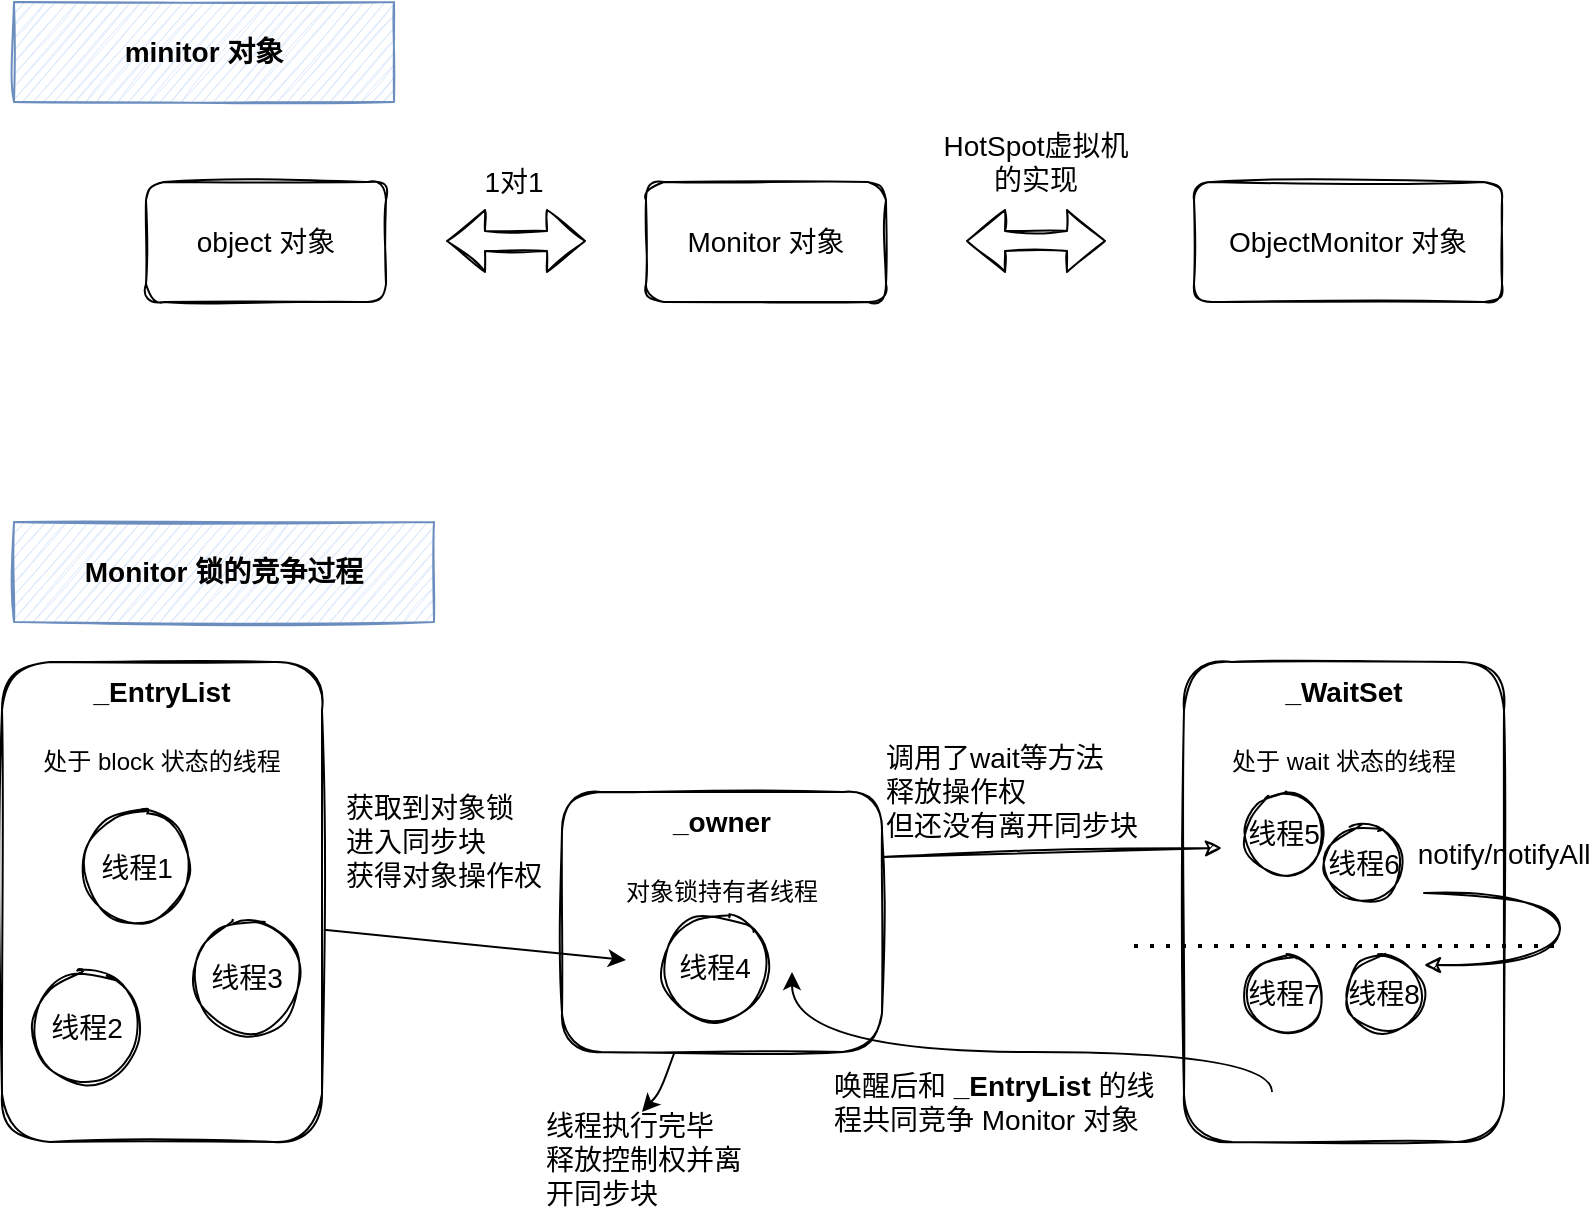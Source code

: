 <mxfile version="14.4.3" type="github">
  <diagram id="1IpxJ5xPlyXo6Vss8dZA" name="Page-1">
    <mxGraphModel dx="868" dy="450" grid="1" gridSize="10" guides="1" tooltips="1" connect="1" arrows="1" fold="1" page="1" pageScale="1" pageWidth="827" pageHeight="1169" math="0" shadow="0">
      <root>
        <mxCell id="0" />
        <mxCell id="1" parent="0" />
        <mxCell id="hDTQrUaRNeBPAnc33ed3-1" value="&lt;font style=&quot;font-size: 14px&quot;&gt;minitor 对象&lt;/font&gt;" style="rounded=0;whiteSpace=wrap;html=1;fontSize=14;fontStyle=1;fillColor=#dae8fc;strokeColor=#6c8ebf;sketch=1;" vertex="1" parent="1">
          <mxGeometry x="30" y="20" width="190" height="50" as="geometry" />
        </mxCell>
        <mxCell id="hDTQrUaRNeBPAnc33ed3-2" value="object 对象" style="rounded=1;whiteSpace=wrap;html=1;sketch=1;fontSize=14;" vertex="1" parent="1">
          <mxGeometry x="96" y="110" width="120" height="60" as="geometry" />
        </mxCell>
        <mxCell id="hDTQrUaRNeBPAnc33ed3-3" value="Monitor&amp;nbsp;对象" style="rounded=1;whiteSpace=wrap;html=1;sketch=1;fontSize=14;" vertex="1" parent="1">
          <mxGeometry x="346" y="110" width="120" height="60" as="geometry" />
        </mxCell>
        <mxCell id="hDTQrUaRNeBPAnc33ed3-4" value="" style="shape=flexArrow;endArrow=classic;startArrow=classic;html=1;fontSize=14;sketch=1;" edge="1" parent="1">
          <mxGeometry width="50" height="50" relative="1" as="geometry">
            <mxPoint x="246" y="139.5" as="sourcePoint" />
            <mxPoint x="316" y="139.5" as="targetPoint" />
          </mxGeometry>
        </mxCell>
        <mxCell id="hDTQrUaRNeBPAnc33ed3-5" value="1对1" style="text;html=1;strokeColor=none;fillColor=none;align=center;verticalAlign=middle;whiteSpace=wrap;rounded=0;sketch=1;fontSize=14;" vertex="1" parent="1">
          <mxGeometry x="260" y="100" width="40" height="20" as="geometry" />
        </mxCell>
        <mxCell id="hDTQrUaRNeBPAnc33ed3-7" value="&lt;b&gt;_EntryList&lt;/b&gt;&lt;br&gt;&lt;br&gt;&lt;font style=&quot;font-size: 12px&quot;&gt;处于 block 状态的线程&lt;/font&gt;" style="rounded=1;whiteSpace=wrap;html=1;sketch=1;fontSize=14;verticalAlign=top;" vertex="1" parent="1">
          <mxGeometry x="24" y="350" width="160" height="240" as="geometry" />
        </mxCell>
        <mxCell id="hDTQrUaRNeBPAnc33ed3-10" value="&lt;b&gt;_owner&lt;/b&gt;&lt;br&gt;&lt;br&gt;&lt;span style=&quot;font-size: 12px&quot;&gt;对象锁持有者线程&lt;/span&gt;" style="rounded=1;whiteSpace=wrap;html=1;sketch=1;fontSize=14;verticalAlign=top;" vertex="1" parent="1">
          <mxGeometry x="304" y="415" width="160" height="130" as="geometry" />
        </mxCell>
        <mxCell id="hDTQrUaRNeBPAnc33ed3-12" value="&lt;b&gt;_WaitSet&lt;/b&gt;&lt;br&gt;&lt;br&gt;&lt;span style=&quot;font-size: 12px&quot;&gt;处于 wait 状态的线程&lt;/span&gt;" style="rounded=1;whiteSpace=wrap;html=1;sketch=1;fontSize=14;verticalAlign=top;" vertex="1" parent="1">
          <mxGeometry x="615" y="350" width="160" height="240" as="geometry" />
        </mxCell>
        <mxCell id="hDTQrUaRNeBPAnc33ed3-14" value="调用了wait等方法&lt;br&gt;释放操作权&lt;br&gt;&lt;div style=&quot;&quot;&gt;&lt;span&gt;但还没有离开同步块&lt;/span&gt;&lt;/div&gt;" style="text;html=1;strokeColor=none;fillColor=none;align=left;verticalAlign=middle;whiteSpace=wrap;rounded=0;sketch=1;fontSize=14;" vertex="1" parent="1">
          <mxGeometry x="464" y="405" width="150" height="20" as="geometry" />
        </mxCell>
        <mxCell id="hDTQrUaRNeBPAnc33ed3-15" value="" style="endArrow=classic;html=1;fontSize=14;exitX=1;exitY=0.25;exitDx=0;exitDy=0;sketch=1;" edge="1" parent="1" source="hDTQrUaRNeBPAnc33ed3-10">
          <mxGeometry width="50" height="50" relative="1" as="geometry">
            <mxPoint x="454" y="465" as="sourcePoint" />
            <mxPoint x="634" y="443" as="targetPoint" />
            <Array as="points" />
          </mxGeometry>
        </mxCell>
        <mxCell id="hDTQrUaRNeBPAnc33ed3-16" value="" style="endArrow=none;dashed=1;html=1;dashPattern=1 3;strokeWidth=2;fontSize=14;" edge="1" parent="1">
          <mxGeometry width="50" height="50" relative="1" as="geometry">
            <mxPoint x="590" y="492" as="sourcePoint" />
            <mxPoint x="800" y="492" as="targetPoint" />
          </mxGeometry>
        </mxCell>
        <mxCell id="hDTQrUaRNeBPAnc33ed3-19" value="线程1" style="ellipse;whiteSpace=wrap;html=1;aspect=fixed;sketch=1;fontSize=14;" vertex="1" parent="1">
          <mxGeometry x="64" y="425" width="55" height="55" as="geometry" />
        </mxCell>
        <mxCell id="hDTQrUaRNeBPAnc33ed3-20" value="线程2" style="ellipse;whiteSpace=wrap;html=1;aspect=fixed;sketch=1;fontSize=14;" vertex="1" parent="1">
          <mxGeometry x="39" y="505" width="55" height="55" as="geometry" />
        </mxCell>
        <mxCell id="hDTQrUaRNeBPAnc33ed3-21" value="线程3" style="ellipse;whiteSpace=wrap;html=1;aspect=fixed;sketch=1;fontSize=14;" vertex="1" parent="1">
          <mxGeometry x="119" y="480" width="55" height="55" as="geometry" />
        </mxCell>
        <mxCell id="hDTQrUaRNeBPAnc33ed3-22" value="线程5" style="ellipse;whiteSpace=wrap;html=1;aspect=fixed;sketch=1;fontSize=14;" vertex="1" parent="1">
          <mxGeometry x="645" y="416" width="40" height="40" as="geometry" />
        </mxCell>
        <mxCell id="hDTQrUaRNeBPAnc33ed3-23" value="线程6" style="ellipse;whiteSpace=wrap;html=1;aspect=fixed;sketch=1;fontSize=14;" vertex="1" parent="1">
          <mxGeometry x="685" y="431" width="40" height="40" as="geometry" />
        </mxCell>
        <mxCell id="hDTQrUaRNeBPAnc33ed3-24" value="线程4" style="ellipse;whiteSpace=wrap;html=1;aspect=fixed;sketch=1;fontSize=14;" vertex="1" parent="1">
          <mxGeometry x="353" y="475" width="55" height="55" as="geometry" />
        </mxCell>
        <mxCell id="hDTQrUaRNeBPAnc33ed3-25" value="线程7" style="ellipse;whiteSpace=wrap;html=1;aspect=fixed;sketch=1;fontSize=14;" vertex="1" parent="1">
          <mxGeometry x="645" y="496" width="40" height="40" as="geometry" />
        </mxCell>
        <mxCell id="hDTQrUaRNeBPAnc33ed3-26" value="线程8" style="ellipse;whiteSpace=wrap;html=1;aspect=fixed;sketch=1;fontSize=14;" vertex="1" parent="1">
          <mxGeometry x="695" y="496" width="40" height="40" as="geometry" />
        </mxCell>
        <mxCell id="hDTQrUaRNeBPAnc33ed3-27" value="" style="endArrow=classic;html=1;fontSize=14;" edge="1" parent="1" source="hDTQrUaRNeBPAnc33ed3-10">
          <mxGeometry width="50" height="50" relative="1" as="geometry">
            <mxPoint x="323" y="450" as="sourcePoint" />
            <mxPoint x="344" y="575" as="targetPoint" />
            <Array as="points">
              <mxPoint x="353" y="565" />
            </Array>
          </mxGeometry>
        </mxCell>
        <mxCell id="hDTQrUaRNeBPAnc33ed3-28" value="线程执行完毕&lt;br&gt;释放控制权并离开同步块" style="text;html=1;strokeColor=none;fillColor=none;align=left;verticalAlign=middle;whiteSpace=wrap;rounded=0;sketch=1;fontSize=14;" vertex="1" parent="1">
          <mxGeometry x="294" y="589" width="110" height="20" as="geometry" />
        </mxCell>
        <mxCell id="hDTQrUaRNeBPAnc33ed3-29" value="" style="endArrow=classic;html=1;fontSize=14;exitX=1.006;exitY=0.558;exitDx=0;exitDy=0;exitPerimeter=0;" edge="1" parent="1" source="hDTQrUaRNeBPAnc33ed3-7">
          <mxGeometry width="50" height="50" relative="1" as="geometry">
            <mxPoint x="216" y="490" as="sourcePoint" />
            <mxPoint x="336" y="499" as="targetPoint" />
          </mxGeometry>
        </mxCell>
        <mxCell id="hDTQrUaRNeBPAnc33ed3-31" value="获取到对象锁&lt;br&gt;进入同步块&lt;br&gt;获得对象操作权" style="text;html=1;strokeColor=none;fillColor=none;align=left;verticalAlign=middle;whiteSpace=wrap;rounded=0;sketch=1;fontSize=14;" vertex="1" parent="1">
          <mxGeometry x="194" y="430" width="100" height="20" as="geometry" />
        </mxCell>
        <mxCell id="hDTQrUaRNeBPAnc33ed3-37" value="" style="endArrow=classic;html=1;fontSize=14;edgeStyle=orthogonalEdgeStyle;curved=1;sketch=1;" edge="1" parent="1">
          <mxGeometry width="50" height="50" relative="1" as="geometry">
            <mxPoint x="735" y="465.5" as="sourcePoint" />
            <mxPoint x="735" y="501.5" as="targetPoint" />
            <Array as="points">
              <mxPoint x="803" y="465.5" />
              <mxPoint x="803" y="501.5" />
            </Array>
          </mxGeometry>
        </mxCell>
        <mxCell id="hDTQrUaRNeBPAnc33ed3-38" value="notify/notifyAll" style="text;html=1;strokeColor=none;fillColor=none;align=center;verticalAlign=middle;whiteSpace=wrap;rounded=0;sketch=1;fontSize=14;" vertex="1" parent="1">
          <mxGeometry x="755" y="436" width="40" height="20" as="geometry" />
        </mxCell>
        <mxCell id="hDTQrUaRNeBPAnc33ed3-41" value="" style="endArrow=classic;html=1;fontSize=14;edgeStyle=orthogonalEdgeStyle;curved=1;" edge="1" parent="1">
          <mxGeometry width="50" height="50" relative="1" as="geometry">
            <mxPoint x="659" y="565" as="sourcePoint" />
            <mxPoint x="419" y="505" as="targetPoint" />
            <Array as="points">
              <mxPoint x="659" y="545" />
              <mxPoint x="419" y="545" />
            </Array>
          </mxGeometry>
        </mxCell>
        <mxCell id="hDTQrUaRNeBPAnc33ed3-43" value="ObjectMonitor 对象" style="rounded=1;whiteSpace=wrap;html=1;sketch=1;fontSize=14;" vertex="1" parent="1">
          <mxGeometry x="620" y="110" width="154" height="60" as="geometry" />
        </mxCell>
        <mxCell id="hDTQrUaRNeBPAnc33ed3-44" value="" style="shape=flexArrow;endArrow=classic;startArrow=classic;html=1;fontSize=14;sketch=1;" edge="1" parent="1">
          <mxGeometry width="50" height="50" relative="1" as="geometry">
            <mxPoint x="506" y="139.5" as="sourcePoint" />
            <mxPoint x="576" y="139.5" as="targetPoint" />
          </mxGeometry>
        </mxCell>
        <mxCell id="hDTQrUaRNeBPAnc33ed3-45" value="HotSpot虚拟机的实现" style="text;html=1;strokeColor=none;fillColor=none;align=center;verticalAlign=middle;whiteSpace=wrap;rounded=0;sketch=1;fontSize=14;" vertex="1" parent="1">
          <mxGeometry x="491" y="90" width="100" height="20" as="geometry" />
        </mxCell>
        <mxCell id="hDTQrUaRNeBPAnc33ed3-49" value="唤醒后和&amp;nbsp;&lt;b&gt;_EntryList&lt;/b&gt;&amp;nbsp;的线程共同竞争 Monitor 对象" style="text;html=1;strokeColor=none;fillColor=none;align=left;verticalAlign=middle;whiteSpace=wrap;rounded=0;sketch=1;fontSize=14;" vertex="1" parent="1">
          <mxGeometry x="438" y="560" width="170" height="20" as="geometry" />
        </mxCell>
        <mxCell id="hDTQrUaRNeBPAnc33ed3-52" value="Monitor 锁的竞争过程" style="rounded=0;whiteSpace=wrap;html=1;sketch=1;fontSize=14;align=center;fillColor=#dae8fc;strokeColor=#6c8ebf;shadow=0;glass=0;fontStyle=1" vertex="1" parent="1">
          <mxGeometry x="30" y="280" width="210" height="50" as="geometry" />
        </mxCell>
      </root>
    </mxGraphModel>
  </diagram>
</mxfile>
